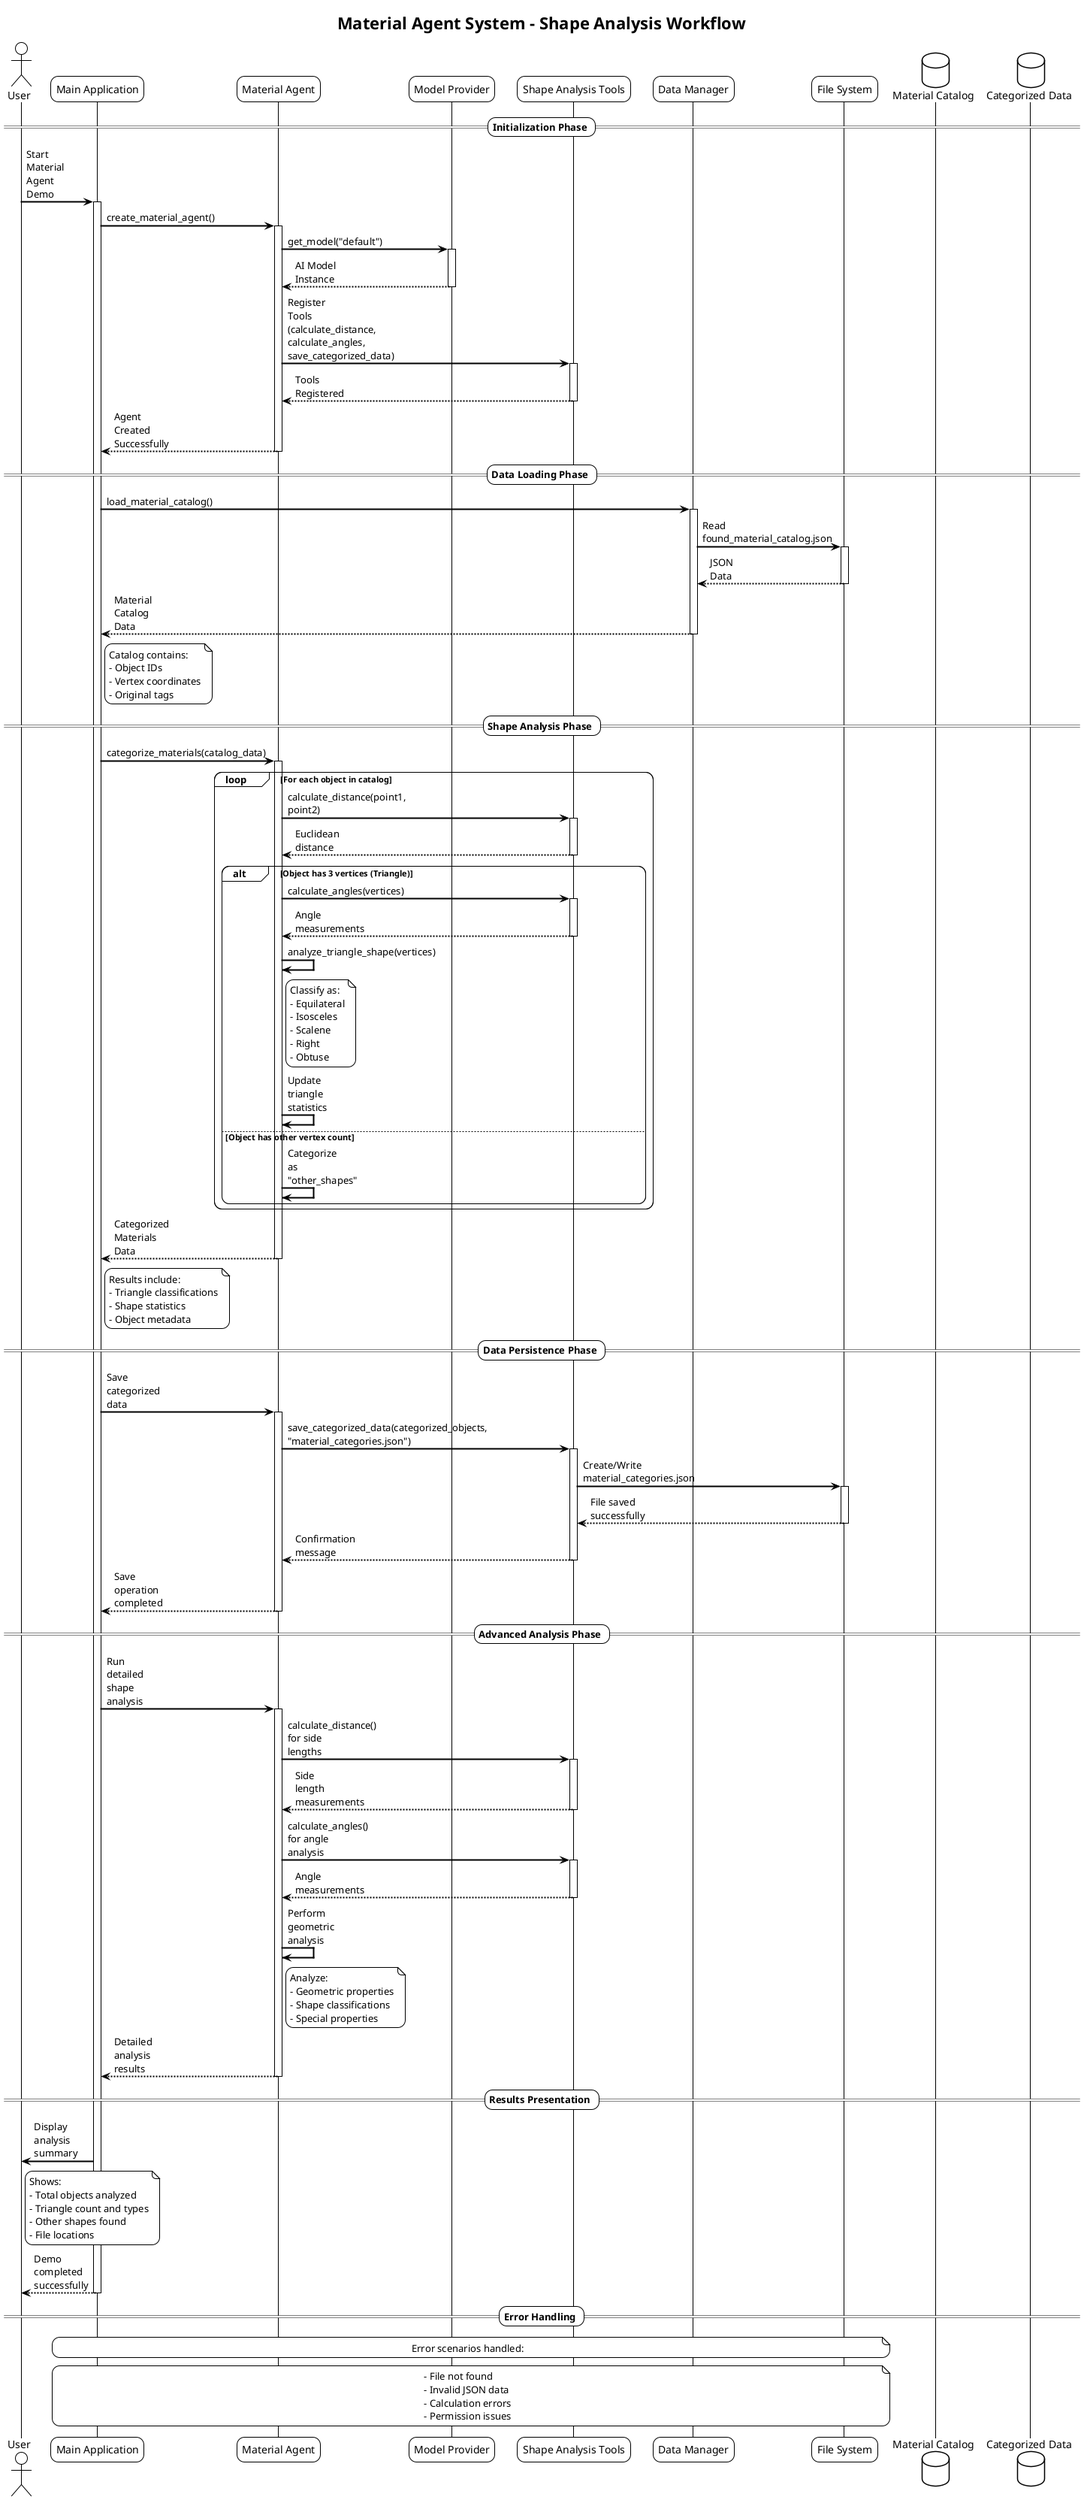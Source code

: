 @startuml Material Agent System Sequence Diagram

!theme plain
skinparam backgroundColor #FFFFFF
skinparam sequenceArrowThickness 2
skinparam roundcorner 20
skinparam maxmessagesize 60

title Material Agent System - Shape Analysis Workflow

actor User as U
participant "Main Application" as MA
participant "Material Agent" as MAgent
participant "Model Provider" as MP
participant "Shape Analysis Tools" as SAT
participant "Data Manager" as DM
participant "File System" as FS
database "Material Catalog" as MC
database "Categorized Data" as CD

== Initialization Phase ==

U -> MA: Start Material Agent Demo
activate MA

MA -> MAgent: create_material_agent()
activate MAgent

MAgent -> MP: get_model("default")
activate MP
MP --> MAgent: AI Model Instance
deactivate MP

MAgent -> SAT: Register Tools\n(calculate_distance, calculate_angles, save_categorized_data)
activate SAT
SAT --> MAgent: Tools Registered
deactivate SAT

MAgent --> MA: Agent Created Successfully
deactivate MAgent

== Data Loading Phase ==

MA -> DM: load_material_catalog()
activate DM

DM -> FS: Read found_material_catalog.json
activate FS
FS --> DM: JSON Data
deactivate FS

DM --> MA: Material Catalog Data
deactivate DM

note right of MA: Catalog contains:\n- Object IDs\n- Vertex coordinates\n- Original tags

== Shape Analysis Phase ==

MA -> MAgent: categorize_materials(catalog_data)
activate MAgent

loop For each object in catalog
    MAgent -> SAT: calculate_distance(point1, point2)
    activate SAT
    SAT --> MAgent: Euclidean distance
    deactivate SAT
    
    alt Object has 3 vertices (Triangle)
        MAgent -> SAT: calculate_angles(vertices)
        activate SAT
        SAT --> MAgent: Angle measurements
        deactivate SAT
        
        MAgent -> MAgent: analyze_triangle_shape(vertices)
        note right of MAgent: Classify as:\n- Equilateral\n- Isosceles\n- Scalene\n- Right\n- Obtuse
        
        MAgent -> MAgent: Update triangle statistics
    else Object has other vertex count
        MAgent -> MAgent: Categorize as "other_shapes"
    end
end

MAgent --> MA: Categorized Materials Data
deactivate MAgent

note right of MA: Results include:\n- Triangle classifications\n- Shape statistics\n- Object metadata

== Data Persistence Phase ==

MA -> MAgent: Save categorized data
activate MAgent

MAgent -> SAT: save_categorized_data(categorized_objects, "material_categories.json")
activate SAT

SAT -> FS: Create/Write material_categories.json
activate FS
FS --> SAT: File saved successfully
deactivate FS

SAT --> MAgent: Confirmation message
deactivate SAT

MAgent --> MA: Save operation completed
deactivate MAgent

== Advanced Analysis Phase ==

MA -> MAgent: Run detailed shape analysis
activate MAgent

MAgent -> SAT: calculate_distance() for side lengths
activate SAT
SAT --> MAgent: Side length measurements
deactivate SAT

MAgent -> SAT: calculate_angles() for angle analysis
activate SAT
SAT --> MAgent: Angle measurements
deactivate SAT

MAgent -> MAgent: Perform geometric analysis
note right of MAgent: Analyze:\n- Geometric properties\n- Shape classifications\n- Special properties

MAgent --> MA: Detailed analysis results
deactivate MAgent

== Results Presentation ==

MA -> U: Display analysis summary
note right of U: Shows:\n- Total objects analyzed\n- Triangle count and types\n- Other shapes found\n- File locations

MA --> U: Demo completed successfully
deactivate MA

== Error Handling ==

note over MA, FS: Error scenarios handled:
note over MA, FS: - File not found\n- Invalid JSON data\n- Calculation errors\n- Permission issues

@enduml 